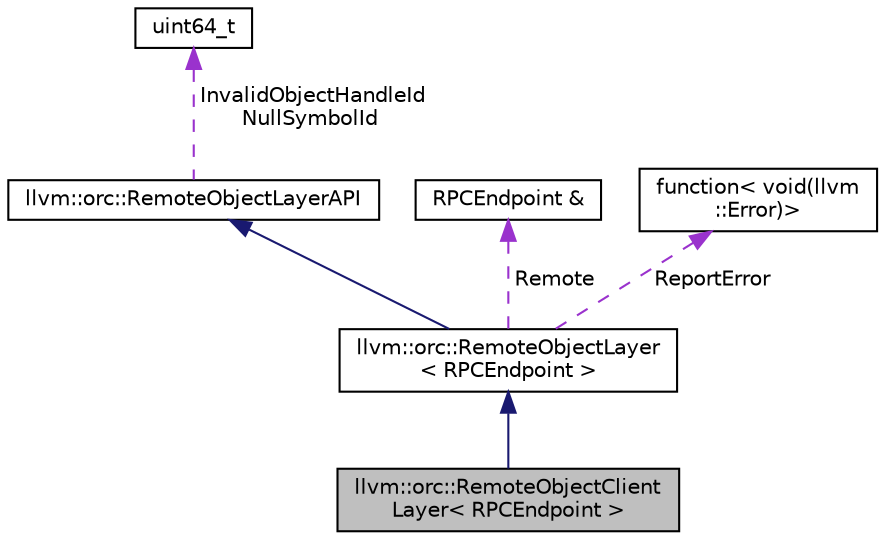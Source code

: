 digraph "llvm::orc::RemoteObjectClientLayer&lt; RPCEndpoint &gt;"
{
 // LATEX_PDF_SIZE
  bgcolor="transparent";
  edge [fontname="Helvetica",fontsize="10",labelfontname="Helvetica",labelfontsize="10"];
  node [fontname="Helvetica",fontsize="10",shape="box"];
  Node1 [label="llvm::orc::RemoteObjectClient\lLayer\< RPCEndpoint \>",height=0.2,width=0.4,color="black", fillcolor="grey75", style="filled", fontcolor="black",tooltip="RemoteObjectClientLayer forwards the ORC Object Layer API over an RPC connection."];
  Node2 -> Node1 [dir="back",color="midnightblue",fontsize="10",style="solid",fontname="Helvetica"];
  Node2 [label="llvm::orc::RemoteObjectLayer\l\< RPCEndpoint \>",height=0.2,width=0.4,color="black",URL="$classllvm_1_1orc_1_1RemoteObjectLayer.html",tooltip="Base class containing common utilities for RemoteObjectClientLayer and RemoteObjectServerLayer."];
  Node3 -> Node2 [dir="back",color="midnightblue",fontsize="10",style="solid",fontname="Helvetica"];
  Node3 [label="llvm::orc::RemoteObjectLayerAPI",height=0.2,width=0.4,color="black",URL="$classllvm_1_1orc_1_1RemoteObjectLayerAPI.html",tooltip="RPC API needed by RemoteObjectClientLayer and RemoteObjectServerLayer."];
  Node4 -> Node3 [dir="back",color="darkorchid3",fontsize="10",style="dashed",label=" InvalidObjectHandleId\nNullSymbolId" ,fontname="Helvetica"];
  Node4 [label="uint64_t",height=0.2,width=0.4,color="black",tooltip=" "];
  Node5 -> Node2 [dir="back",color="darkorchid3",fontsize="10",style="dashed",label=" Remote" ,fontname="Helvetica"];
  Node5 [label="RPCEndpoint &",height=0.2,width=0.4,color="black",tooltip=" "];
  Node6 -> Node2 [dir="back",color="darkorchid3",fontsize="10",style="dashed",label=" ReportError" ,fontname="Helvetica"];
  Node6 [label="function\< void(llvm\l::Error)\>",height=0.2,width=0.4,color="black",tooltip=" "];
}
